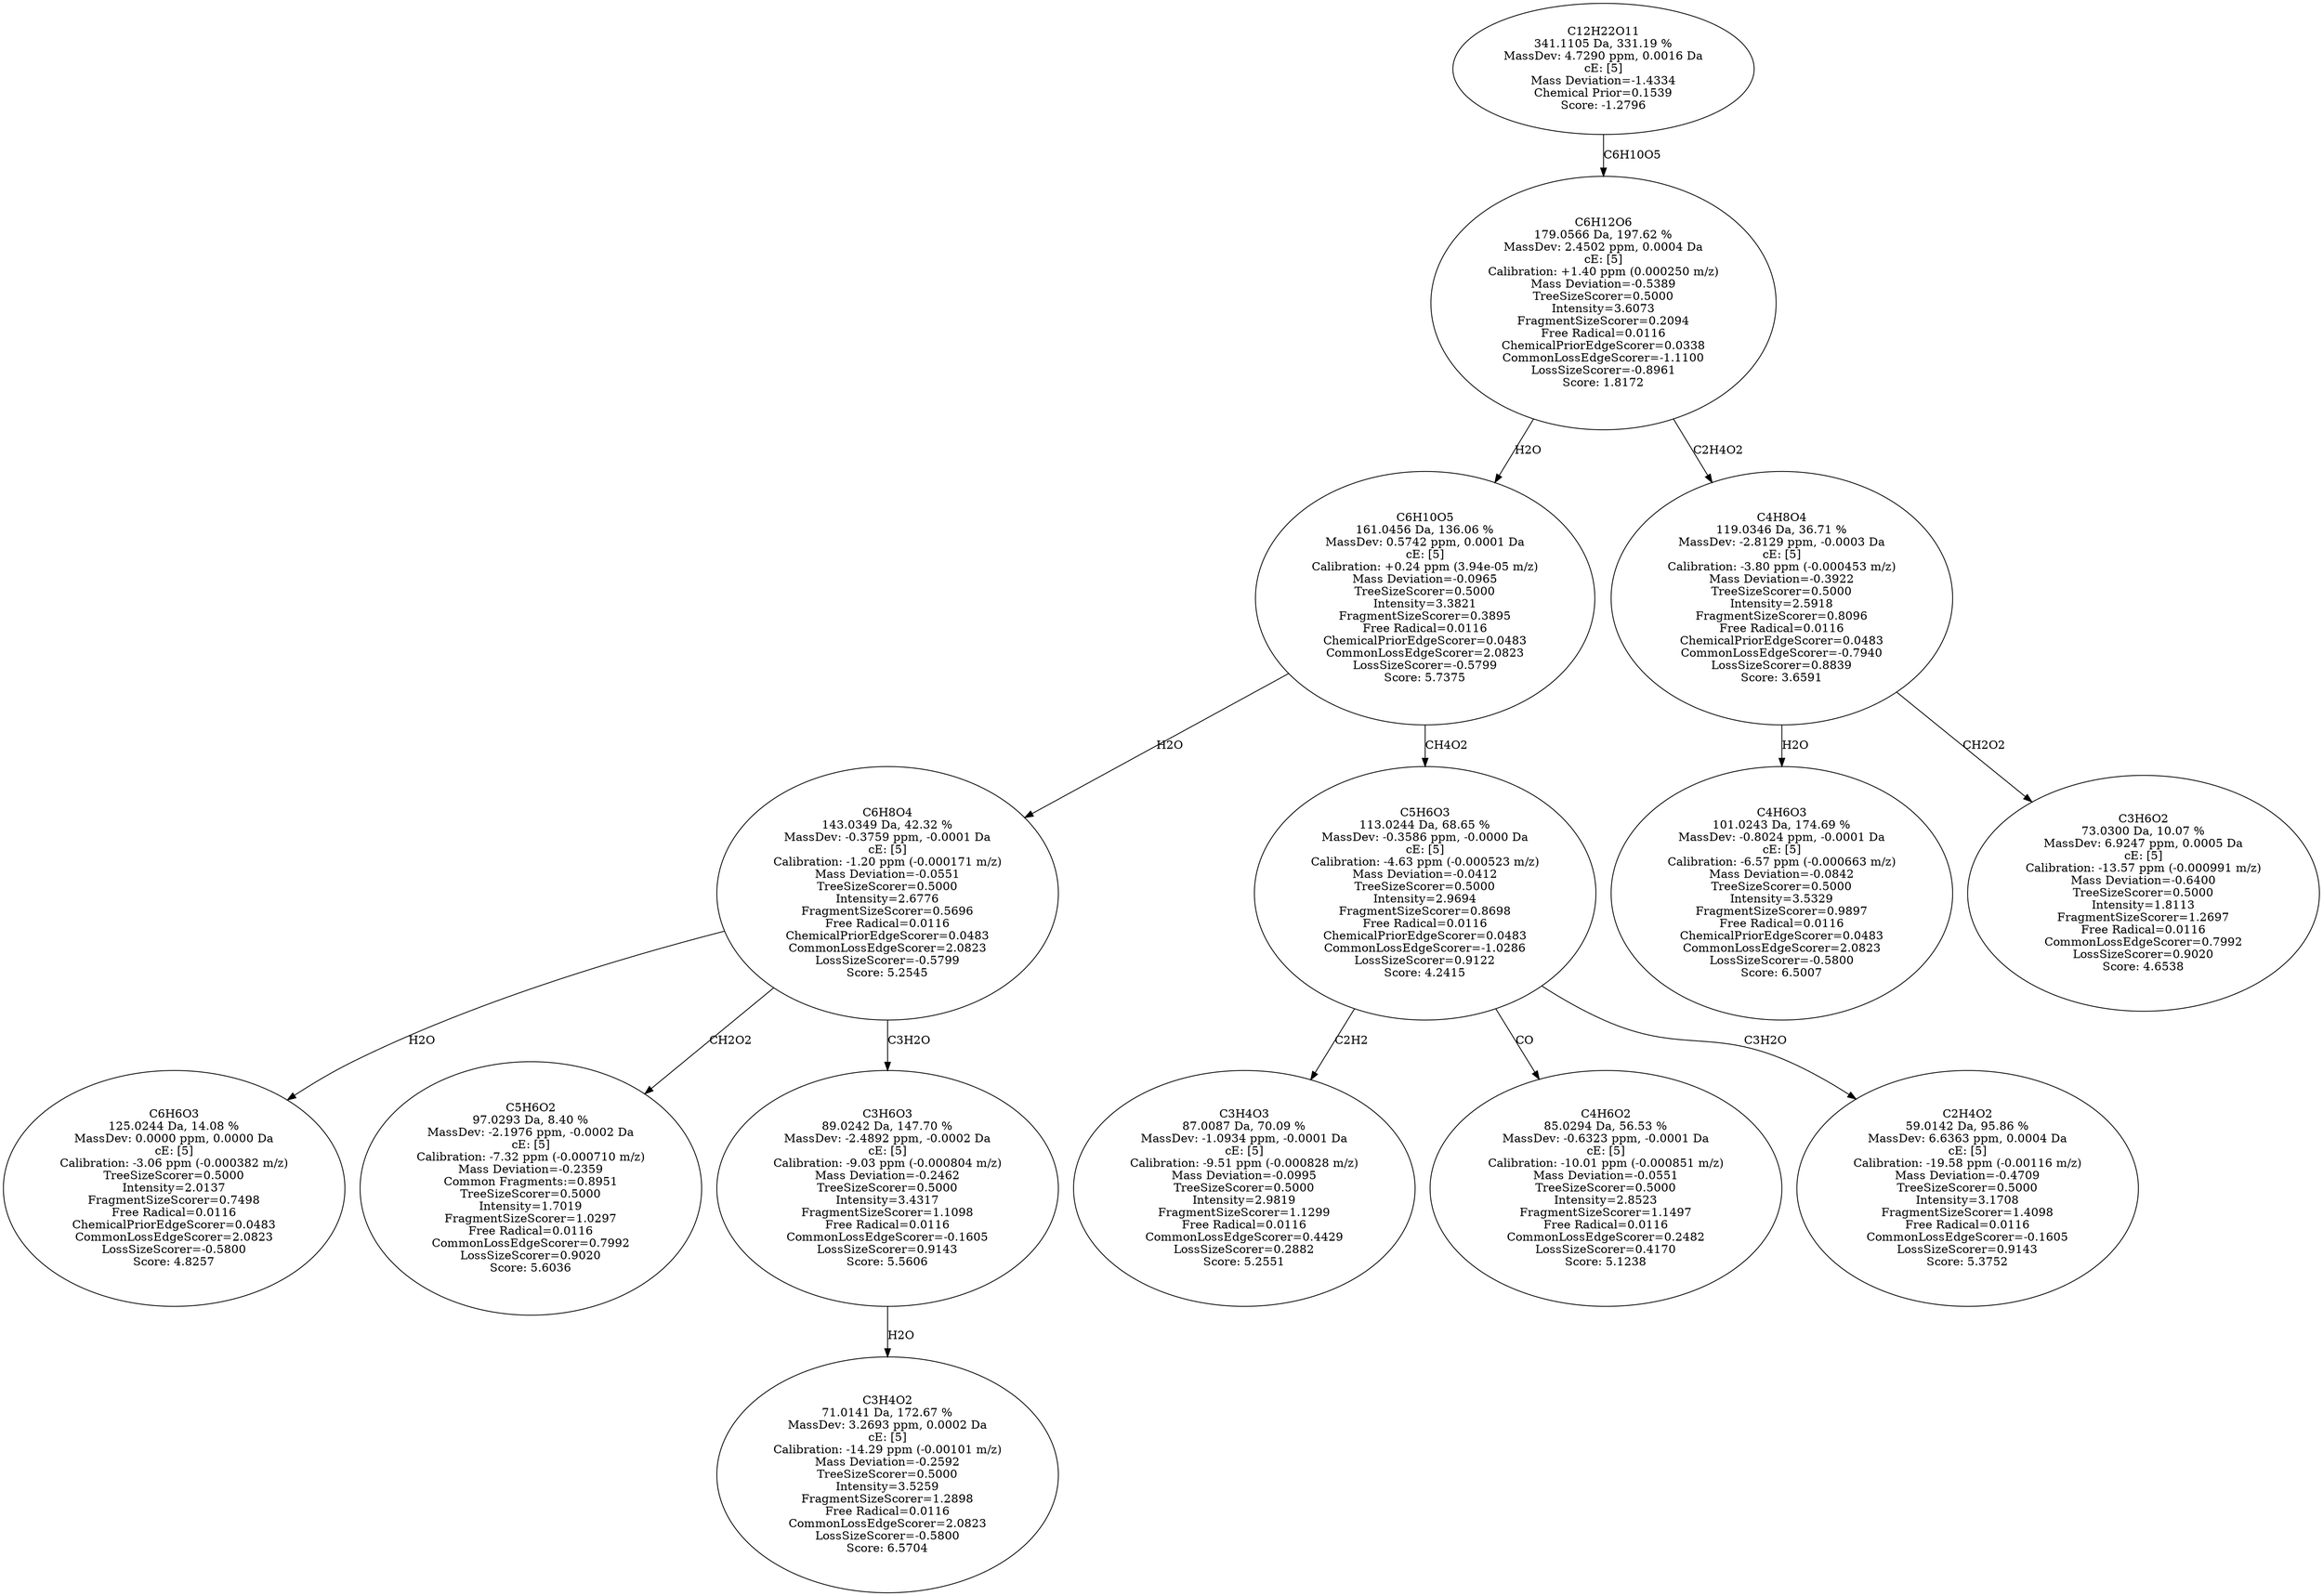 strict digraph {
v1 [label="C6H6O3\n125.0244 Da, 14.08 %\nMassDev: 0.0000 ppm, 0.0000 Da\ncE: [5]\nCalibration: -3.06 ppm (-0.000382 m/z)\nTreeSizeScorer=0.5000\nIntensity=2.0137\nFragmentSizeScorer=0.7498\nFree Radical=0.0116\nChemicalPriorEdgeScorer=0.0483\nCommonLossEdgeScorer=2.0823\nLossSizeScorer=-0.5800\nScore: 4.8257"];
v2 [label="C5H6O2\n97.0293 Da, 8.40 %\nMassDev: -2.1976 ppm, -0.0002 Da\ncE: [5]\nCalibration: -7.32 ppm (-0.000710 m/z)\nMass Deviation=-0.2359\nCommon Fragments:=0.8951\nTreeSizeScorer=0.5000\nIntensity=1.7019\nFragmentSizeScorer=1.0297\nFree Radical=0.0116\nCommonLossEdgeScorer=0.7992\nLossSizeScorer=0.9020\nScore: 5.6036"];
v3 [label="C3H4O2\n71.0141 Da, 172.67 %\nMassDev: 3.2693 ppm, 0.0002 Da\ncE: [5]\nCalibration: -14.29 ppm (-0.00101 m/z)\nMass Deviation=-0.2592\nTreeSizeScorer=0.5000\nIntensity=3.5259\nFragmentSizeScorer=1.2898\nFree Radical=0.0116\nCommonLossEdgeScorer=2.0823\nLossSizeScorer=-0.5800\nScore: 6.5704"];
v4 [label="C3H6O3\n89.0242 Da, 147.70 %\nMassDev: -2.4892 ppm, -0.0002 Da\ncE: [5]\nCalibration: -9.03 ppm (-0.000804 m/z)\nMass Deviation=-0.2462\nTreeSizeScorer=0.5000\nIntensity=3.4317\nFragmentSizeScorer=1.1098\nFree Radical=0.0116\nCommonLossEdgeScorer=-0.1605\nLossSizeScorer=0.9143\nScore: 5.5606"];
v5 [label="C6H8O4\n143.0349 Da, 42.32 %\nMassDev: -0.3759 ppm, -0.0001 Da\ncE: [5]\nCalibration: -1.20 ppm (-0.000171 m/z)\nMass Deviation=-0.0551\nTreeSizeScorer=0.5000\nIntensity=2.6776\nFragmentSizeScorer=0.5696\nFree Radical=0.0116\nChemicalPriorEdgeScorer=0.0483\nCommonLossEdgeScorer=2.0823\nLossSizeScorer=-0.5799\nScore: 5.2545"];
v6 [label="C3H4O3\n87.0087 Da, 70.09 %\nMassDev: -1.0934 ppm, -0.0001 Da\ncE: [5]\nCalibration: -9.51 ppm (-0.000828 m/z)\nMass Deviation=-0.0995\nTreeSizeScorer=0.5000\nIntensity=2.9819\nFragmentSizeScorer=1.1299\nFree Radical=0.0116\nCommonLossEdgeScorer=0.4429\nLossSizeScorer=0.2882\nScore: 5.2551"];
v7 [label="C4H6O2\n85.0294 Da, 56.53 %\nMassDev: -0.6323 ppm, -0.0001 Da\ncE: [5]\nCalibration: -10.01 ppm (-0.000851 m/z)\nMass Deviation=-0.0551\nTreeSizeScorer=0.5000\nIntensity=2.8523\nFragmentSizeScorer=1.1497\nFree Radical=0.0116\nCommonLossEdgeScorer=0.2482\nLossSizeScorer=0.4170\nScore: 5.1238"];
v8 [label="C2H4O2\n59.0142 Da, 95.86 %\nMassDev: 6.6363 ppm, 0.0004 Da\ncE: [5]\nCalibration: -19.58 ppm (-0.00116 m/z)\nMass Deviation=-0.4709\nTreeSizeScorer=0.5000\nIntensity=3.1708\nFragmentSizeScorer=1.4098\nFree Radical=0.0116\nCommonLossEdgeScorer=-0.1605\nLossSizeScorer=0.9143\nScore: 5.3752"];
v9 [label="C5H6O3\n113.0244 Da, 68.65 %\nMassDev: -0.3586 ppm, -0.0000 Da\ncE: [5]\nCalibration: -4.63 ppm (-0.000523 m/z)\nMass Deviation=-0.0412\nTreeSizeScorer=0.5000\nIntensity=2.9694\nFragmentSizeScorer=0.8698\nFree Radical=0.0116\nChemicalPriorEdgeScorer=0.0483\nCommonLossEdgeScorer=-1.0286\nLossSizeScorer=0.9122\nScore: 4.2415"];
v10 [label="C6H10O5\n161.0456 Da, 136.06 %\nMassDev: 0.5742 ppm, 0.0001 Da\ncE: [5]\nCalibration: +0.24 ppm (3.94e-05 m/z)\nMass Deviation=-0.0965\nTreeSizeScorer=0.5000\nIntensity=3.3821\nFragmentSizeScorer=0.3895\nFree Radical=0.0116\nChemicalPriorEdgeScorer=0.0483\nCommonLossEdgeScorer=2.0823\nLossSizeScorer=-0.5799\nScore: 5.7375"];
v11 [label="C4H6O3\n101.0243 Da, 174.69 %\nMassDev: -0.8024 ppm, -0.0001 Da\ncE: [5]\nCalibration: -6.57 ppm (-0.000663 m/z)\nMass Deviation=-0.0842\nTreeSizeScorer=0.5000\nIntensity=3.5329\nFragmentSizeScorer=0.9897\nFree Radical=0.0116\nChemicalPriorEdgeScorer=0.0483\nCommonLossEdgeScorer=2.0823\nLossSizeScorer=-0.5800\nScore: 6.5007"];
v12 [label="C3H6O2\n73.0300 Da, 10.07 %\nMassDev: 6.9247 ppm, 0.0005 Da\ncE: [5]\nCalibration: -13.57 ppm (-0.000991 m/z)\nMass Deviation=-0.6400\nTreeSizeScorer=0.5000\nIntensity=1.8113\nFragmentSizeScorer=1.2697\nFree Radical=0.0116\nCommonLossEdgeScorer=0.7992\nLossSizeScorer=0.9020\nScore: 4.6538"];
v13 [label="C4H8O4\n119.0346 Da, 36.71 %\nMassDev: -2.8129 ppm, -0.0003 Da\ncE: [5]\nCalibration: -3.80 ppm (-0.000453 m/z)\nMass Deviation=-0.3922\nTreeSizeScorer=0.5000\nIntensity=2.5918\nFragmentSizeScorer=0.8096\nFree Radical=0.0116\nChemicalPriorEdgeScorer=0.0483\nCommonLossEdgeScorer=-0.7940\nLossSizeScorer=0.8839\nScore: 3.6591"];
v14 [label="C6H12O6\n179.0566 Da, 197.62 %\nMassDev: 2.4502 ppm, 0.0004 Da\ncE: [5]\nCalibration: +1.40 ppm (0.000250 m/z)\nMass Deviation=-0.5389\nTreeSizeScorer=0.5000\nIntensity=3.6073\nFragmentSizeScorer=0.2094\nFree Radical=0.0116\nChemicalPriorEdgeScorer=0.0338\nCommonLossEdgeScorer=-1.1100\nLossSizeScorer=-0.8961\nScore: 1.8172"];
v15 [label="C12H22O11\n341.1105 Da, 331.19 %\nMassDev: 4.7290 ppm, 0.0016 Da\ncE: [5]\nMass Deviation=-1.4334\nChemical Prior=0.1539\nScore: -1.2796"];
v5 -> v1 [label="H2O"];
v5 -> v2 [label="CH2O2"];
v4 -> v3 [label="H2O"];
v5 -> v4 [label="C3H2O"];
v10 -> v5 [label="H2O"];
v9 -> v6 [label="C2H2"];
v9 -> v7 [label="CO"];
v9 -> v8 [label="C3H2O"];
v10 -> v9 [label="CH4O2"];
v14 -> v10 [label="H2O"];
v13 -> v11 [label="H2O"];
v13 -> v12 [label="CH2O2"];
v14 -> v13 [label="C2H4O2"];
v15 -> v14 [label="C6H10O5"];
}